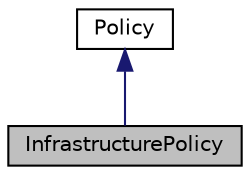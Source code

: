 digraph "InfrastructurePolicy"
{
 // LATEX_PDF_SIZE
  edge [fontname="Helvetica",fontsize="10",labelfontname="Helvetica",labelfontsize="10"];
  node [fontname="Helvetica",fontsize="10",shape=record];
  Node1 [label="InfrastructurePolicy",height=0.2,width=0.4,color="black", fillcolor="grey75", style="filled", fontcolor="black",tooltip="Policy class for handling budgets related to infrastructure."];
  Node2 -> Node1 [dir="back",color="midnightblue",fontsize="10",style="solid",fontname="Helvetica"];
  Node2 [label="Policy",height=0.2,width=0.4,color="black", fillcolor="white", style="filled",URL="$classPolicy.html",tooltip="Holds the various laws and policies affecting the simulation."];
}
